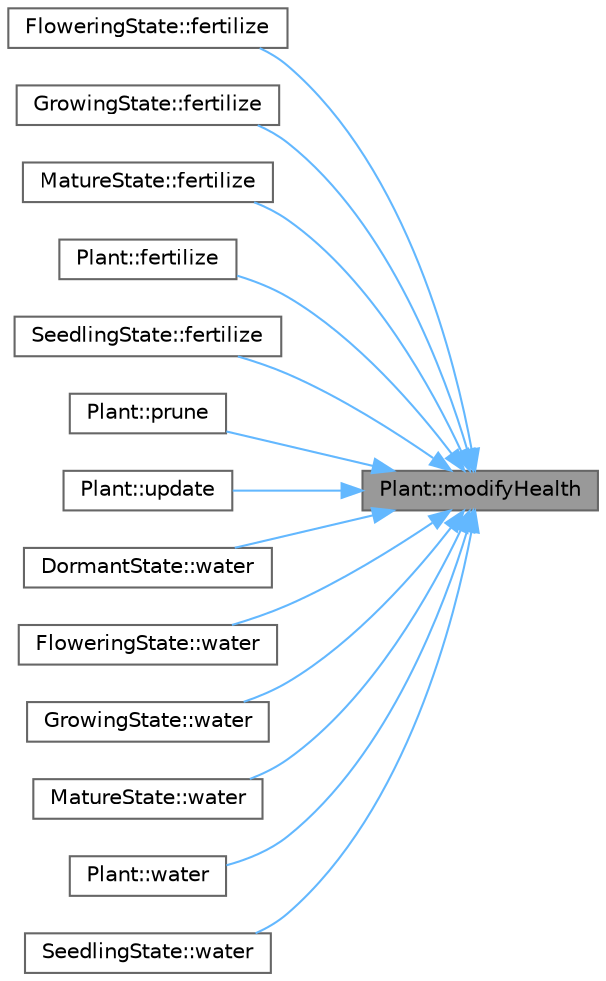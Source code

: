 digraph "Plant::modifyHealth"
{
 // INTERACTIVE_SVG=YES
 // LATEX_PDF_SIZE
  bgcolor="transparent";
  edge [fontname=Helvetica,fontsize=10,labelfontname=Helvetica,labelfontsize=10];
  node [fontname=Helvetica,fontsize=10,shape=box,height=0.2,width=0.4];
  rankdir="RL";
  Node1 [id="Node000001",label="Plant::modifyHealth",height=0.2,width=0.4,color="gray40", fillcolor="grey60", style="filled", fontcolor="black",tooltip=" "];
  Node1 -> Node2 [id="edge1_Node000001_Node000002",dir="back",color="steelblue1",style="solid",tooltip=" "];
  Node2 [id="Node000002",label="FloweringState::fertilize",height=0.2,width=0.4,color="grey40", fillcolor="white", style="filled",URL="$class_flowering_state.html#af34e6beb60de029e6a9f117f0d88336c",tooltip="Apply bloom-supporting fertilizer."];
  Node1 -> Node3 [id="edge2_Node000001_Node000003",dir="back",color="steelblue1",style="solid",tooltip=" "];
  Node3 [id="Node000003",label="GrowingState::fertilize",height=0.2,width=0.4,color="grey40", fillcolor="white", style="filled",URL="$class_growing_state.html#ab7ecd17aa28eed56ee1e70e1c7ee4c82",tooltip="Apply moderate fertilizer for active growth."];
  Node1 -> Node4 [id="edge3_Node000001_Node000004",dir="back",color="steelblue1",style="solid",tooltip=" "];
  Node4 [id="Node000004",label="MatureState::fertilize",height=0.2,width=0.4,color="grey40", fillcolor="white", style="filled",URL="$class_mature_state.html#a72661e8b4f9ee3ba40d3d43c8dbfd484",tooltip="Apply maintenance fertilizer."];
  Node1 -> Node5 [id="edge4_Node000001_Node000005",dir="back",color="steelblue1",style="solid",tooltip=" "];
  Node5 [id="Node000005",label="Plant::fertilize",height=0.2,width=0.4,color="grey40", fillcolor="white", style="filled",URL="$class_plant.html#afe24eeadc576f5e361a3f2de3ea144c9",tooltip=" "];
  Node1 -> Node6 [id="edge5_Node000001_Node000006",dir="back",color="steelblue1",style="solid",tooltip=" "];
  Node6 [id="Node000006",label="SeedlingState::fertilize",height=0.2,width=0.4,color="grey40", fillcolor="white", style="filled",URL="$class_seedling_state.html#ac5c2725bdd7177ea2e0b6a9a32745f76",tooltip="Apply minimal fertilizer appropriate for seedlings."];
  Node1 -> Node7 [id="edge6_Node000001_Node000007",dir="back",color="steelblue1",style="solid",tooltip=" "];
  Node7 [id="Node000007",label="Plant::prune",height=0.2,width=0.4,color="grey40", fillcolor="white", style="filled",URL="$class_plant.html#a5dc852d2699b12c272c9c560138933f4",tooltip=" "];
  Node1 -> Node8 [id="edge7_Node000001_Node000008",dir="back",color="steelblue1",style="solid",tooltip=" "];
  Node8 [id="Node000008",label="Plant::update",height=0.2,width=0.4,color="grey40", fillcolor="white", style="filled",URL="$class_plant.html#a5bc9bbea5228581b25660b37169f8c88",tooltip=" "];
  Node1 -> Node9 [id="edge8_Node000001_Node000009",dir="back",color="steelblue1",style="solid",tooltip=" "];
  Node9 [id="Node000009",label="DormantState::water",height=0.2,width=0.4,color="grey40", fillcolor="white", style="filled",URL="$class_dormant_state.html#afa727496873d0c6bb6b2e39a062a9383",tooltip="Water the dormant plant minimally."];
  Node1 -> Node10 [id="edge9_Node000001_Node000010",dir="back",color="steelblue1",style="solid",tooltip=" "];
  Node10 [id="Node000010",label="FloweringState::water",height=0.2,width=0.4,color="grey40", fillcolor="white", style="filled",URL="$class_flowering_state.html#a71db68481cf656374584a85d5e3ad228",tooltip="Water the flowering plant carefully."];
  Node1 -> Node11 [id="edge10_Node000001_Node000011",dir="back",color="steelblue1",style="solid",tooltip=" "];
  Node11 [id="Node000011",label="GrowingState::water",height=0.2,width=0.4,color="grey40", fillcolor="white", style="filled",URL="$class_growing_state.html#a99719f8722b114dc20ca0ab267ff73bc",tooltip="Water the growing plant regularly."];
  Node1 -> Node12 [id="edge11_Node000001_Node000012",dir="back",color="steelblue1",style="solid",tooltip=" "];
  Node12 [id="Node000012",label="MatureState::water",height=0.2,width=0.4,color="grey40", fillcolor="white", style="filled",URL="$class_mature_state.html#a583ce6fc65da05f24f40dc634dd2651a",tooltip="Water the mature plant with maintenance amounts."];
  Node1 -> Node13 [id="edge12_Node000001_Node000013",dir="back",color="steelblue1",style="solid",tooltip=" "];
  Node13 [id="Node000013",label="Plant::water",height=0.2,width=0.4,color="grey40", fillcolor="white", style="filled",URL="$class_plant.html#af4552dd9ec01741c38eefd2f15ce2431",tooltip=" "];
  Node1 -> Node14 [id="edge13_Node000001_Node000014",dir="back",color="steelblue1",style="solid",tooltip=" "];
  Node14 [id="Node000014",label="SeedlingState::water",height=0.2,width=0.4,color="grey40", fillcolor="white", style="filled",URL="$class_seedling_state.html#ab0c85b5d416be86252fba42f32ce31e2",tooltip="Water the seedling gently."];
}
